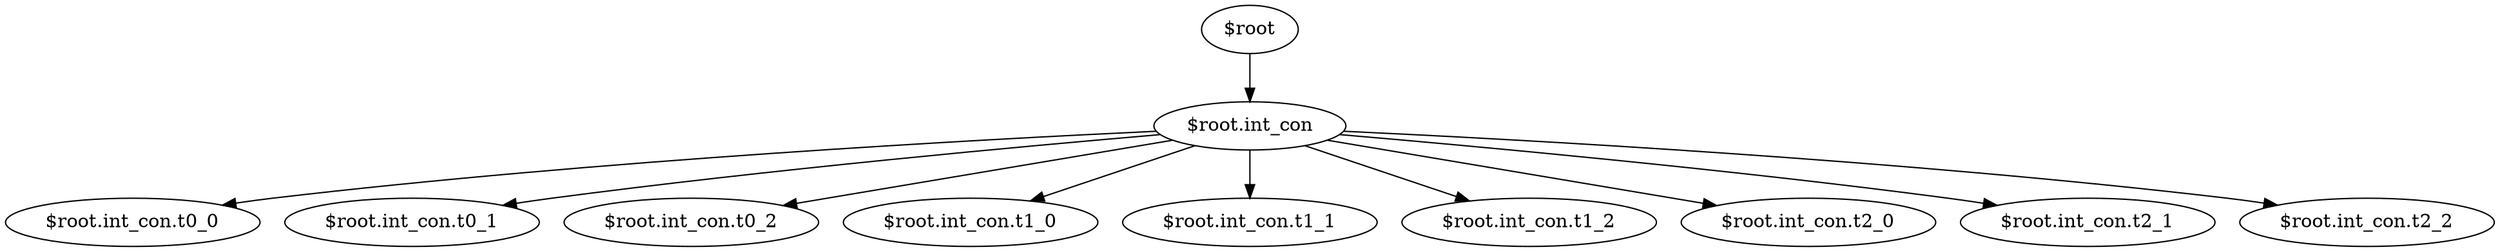 digraph G {
  "$root" -> "$root.int_con";
  "$root.int_con" -> "$root.int_con.t0_0";
  "$root.int_con" -> "$root.int_con.t0_1";
  "$root.int_con" -> "$root.int_con.t0_2";
  "$root.int_con" -> "$root.int_con.t1_0";
  "$root.int_con" -> "$root.int_con.t1_1";
  "$root.int_con" -> "$root.int_con.t1_2";
  "$root.int_con" -> "$root.int_con.t2_0";
  "$root.int_con" -> "$root.int_con.t2_1";
  "$root.int_con" -> "$root.int_con.t2_2";
}
